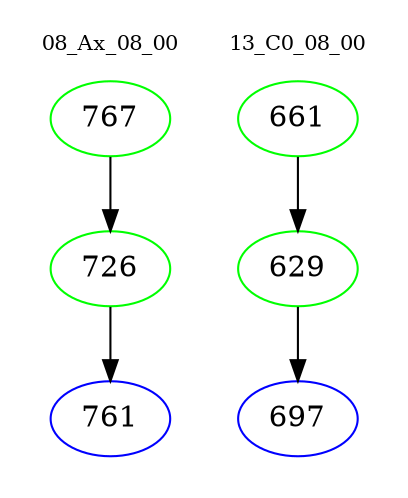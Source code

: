 digraph{
subgraph cluster_0 {
color = white
label = "08_Ax_08_00";
fontsize=10;
T0_767 [label="767", color="green"]
T0_767 -> T0_726 [color="black"]
T0_726 [label="726", color="green"]
T0_726 -> T0_761 [color="black"]
T0_761 [label="761", color="blue"]
}
subgraph cluster_1 {
color = white
label = "13_C0_08_00";
fontsize=10;
T1_661 [label="661", color="green"]
T1_661 -> T1_629 [color="black"]
T1_629 [label="629", color="green"]
T1_629 -> T1_697 [color="black"]
T1_697 [label="697", color="blue"]
}
}
